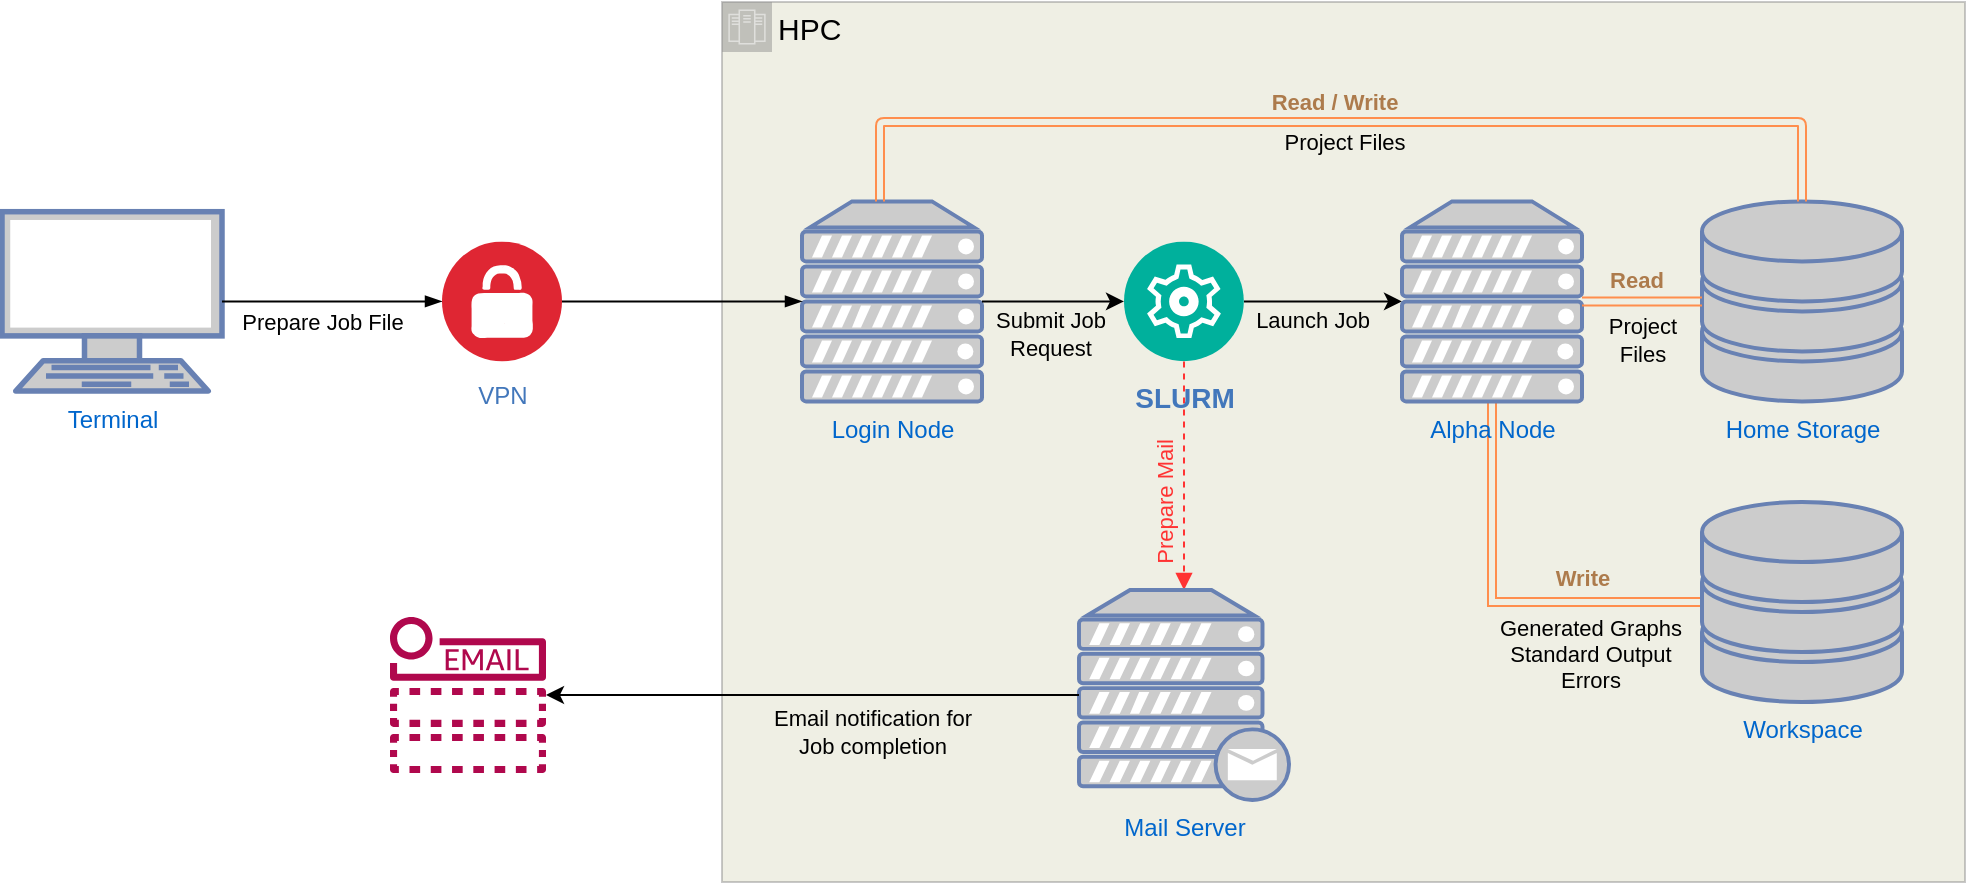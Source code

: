 <mxfile version="21.6.8" type="device">
  <diagram name="Page-1" id="ip5mfq6mZ9e08EdxUCp0">
    <mxGraphModel dx="1304" dy="762" grid="1" gridSize="10" guides="1" tooltips="1" connect="1" arrows="1" fold="1" page="1" pageScale="1" pageWidth="827" pageHeight="1169" math="0" shadow="0">
      <root>
        <mxCell id="0" />
        <mxCell id="1" parent="0" />
        <mxCell id="GM6LKakHsOpX3G1ed7Ud-50" value="&lt;font style=&quot;font-size: 15px;&quot;&gt;HPC&lt;/font&gt;" style="shape=mxgraph.ibm.box;prType=zone;fontStyle=0;verticalAlign=top;align=left;spacingLeft=32;spacingTop=4;fillColor=#DFE0CA;rounded=0;whiteSpace=wrap;html=1;strokeColor=#919191;strokeWidth=1;dashed=0;container=1;spacing=-4;collapsible=0;expand=0;recursiveResize=0;opacity=50;" vertex="1" parent="1">
          <mxGeometry x="460" y="80" width="621.5" height="440" as="geometry" />
        </mxCell>
        <mxCell id="GM6LKakHsOpX3G1ed7Ud-53" style="edgeStyle=orthogonalEdgeStyle;rounded=0;orthogonalLoop=1;jettySize=auto;html=1;" edge="1" parent="GM6LKakHsOpX3G1ed7Ud-50" source="GM6LKakHsOpX3G1ed7Ud-46" target="GM6LKakHsOpX3G1ed7Ud-4">
          <mxGeometry relative="1" as="geometry" />
        </mxCell>
        <mxCell id="GM6LKakHsOpX3G1ed7Ud-58" value="Launch Job" style="edgeLabel;html=1;align=center;verticalAlign=middle;resizable=0;points=[];labelBackgroundColor=none;" vertex="1" connectable="0" parent="GM6LKakHsOpX3G1ed7Ud-53">
          <mxGeometry x="-0.229" y="-3" relative="1" as="geometry">
            <mxPoint x="3" y="6" as="offset" />
          </mxGeometry>
        </mxCell>
        <mxCell id="GM6LKakHsOpX3G1ed7Ud-56" style="edgeStyle=orthogonalEdgeStyle;rounded=0;orthogonalLoop=1;jettySize=auto;html=1;labelBackgroundColor=#73FFB4;dashed=1;strokeColor=#FF3333;startArrow=none;startFill=0;endArrow=block;endFill=1;" edge="1" parent="GM6LKakHsOpX3G1ed7Ud-50" source="GM6LKakHsOpX3G1ed7Ud-46" target="GM6LKakHsOpX3G1ed7Ud-15">
          <mxGeometry relative="1" as="geometry" />
        </mxCell>
        <mxCell id="GM6LKakHsOpX3G1ed7Ud-70" value="Prepare Mail" style="edgeLabel;html=1;align=center;verticalAlign=middle;resizable=0;points=[];labelBackgroundColor=none;rotation=-90;fontColor=#FF3333;" vertex="1" connectable="0" parent="GM6LKakHsOpX3G1ed7Ud-56">
          <mxGeometry x="0.371" y="-2" relative="1" as="geometry">
            <mxPoint x="-8" y="-8" as="offset" />
          </mxGeometry>
        </mxCell>
        <mxCell id="GM6LKakHsOpX3G1ed7Ud-46" value="&lt;span style=&quot;&quot;&gt;&lt;b&gt;&lt;font style=&quot;font-size: 14px;&quot;&gt;SLURM&lt;/font&gt;&lt;/b&gt;&lt;/span&gt;" style="image;aspect=fixed;perimeter=ellipsePerimeter;html=1;align=center;shadow=0;dashed=0;fontColor=#4277BB;labelBackgroundColor=none;fontSize=12;spacingTop=3;image=img/lib/ibm/management/management.svg;labelBorderColor=none;imageBackground=none;" vertex="1" parent="GM6LKakHsOpX3G1ed7Ud-50">
          <mxGeometry x="201" y="119.69" width="60" height="60" as="geometry" />
        </mxCell>
        <mxCell id="GM6LKakHsOpX3G1ed7Ud-64" style="edgeStyle=orthogonalEdgeStyle;rounded=0;orthogonalLoop=1;jettySize=auto;html=1;shape=link;strokeColor=#FF8E4D;" edge="1" parent="GM6LKakHsOpX3G1ed7Ud-50" source="GM6LKakHsOpX3G1ed7Ud-4" target="GM6LKakHsOpX3G1ed7Ud-63">
          <mxGeometry relative="1" as="geometry">
            <Array as="points">
              <mxPoint x="385" y="300" />
            </Array>
          </mxGeometry>
        </mxCell>
        <mxCell id="GM6LKakHsOpX3G1ed7Ud-65" value="&lt;font color=&quot;#ad7b4c&quot;&gt;Write&lt;/font&gt;" style="edgeLabel;html=1;align=center;verticalAlign=middle;resizable=0;points=[];labelBackgroundColor=none;fontStyle=1" vertex="1" connectable="0" parent="GM6LKakHsOpX3G1ed7Ud-64">
          <mxGeometry x="0.31" y="4" relative="1" as="geometry">
            <mxPoint x="11" y="-8" as="offset" />
          </mxGeometry>
        </mxCell>
        <mxCell id="GM6LKakHsOpX3G1ed7Ud-68" value="Generated Graphs&lt;br&gt;Standard Output&lt;br&gt;Errors" style="edgeLabel;html=1;align=center;verticalAlign=middle;resizable=0;points=[];labelBackgroundColor=none;" vertex="1" connectable="0" parent="GM6LKakHsOpX3G1ed7Ud-64">
          <mxGeometry x="0.065" y="1" relative="1" as="geometry">
            <mxPoint x="40" y="27" as="offset" />
          </mxGeometry>
        </mxCell>
        <mxCell id="GM6LKakHsOpX3G1ed7Ud-4" value="Alpha Node" style="fontColor=#0066CC;verticalAlign=top;verticalLabelPosition=bottom;labelPosition=center;align=center;html=1;outlineConnect=0;fillColor=#CCCCCC;strokeColor=#6881B3;gradientColor=none;gradientDirection=north;strokeWidth=2;shape=mxgraph.networks.server;" vertex="1" parent="GM6LKakHsOpX3G1ed7Ud-50">
          <mxGeometry x="340" y="99.69" width="90" height="100" as="geometry" />
        </mxCell>
        <mxCell id="GM6LKakHsOpX3G1ed7Ud-6" value="Home Storage" style="fontColor=#0066CC;verticalAlign=top;verticalLabelPosition=bottom;labelPosition=center;align=center;html=1;outlineConnect=0;fillColor=#CCCCCC;strokeColor=#6881B3;gradientColor=none;gradientDirection=north;strokeWidth=2;shape=mxgraph.networks.storage;" vertex="1" parent="GM6LKakHsOpX3G1ed7Ud-50">
          <mxGeometry x="490" y="99.69" width="100" height="100" as="geometry" />
        </mxCell>
        <mxCell id="GM6LKakHsOpX3G1ed7Ud-37" style="edgeStyle=orthogonalEdgeStyle;rounded=0;orthogonalLoop=1;jettySize=auto;html=1;strokeColor=#FF8E4D;shape=link;" edge="1" parent="GM6LKakHsOpX3G1ed7Ud-50" source="GM6LKakHsOpX3G1ed7Ud-4" target="GM6LKakHsOpX3G1ed7Ud-6">
          <mxGeometry relative="1" as="geometry" />
        </mxCell>
        <mxCell id="GM6LKakHsOpX3G1ed7Ud-15" value="Mail Server" style="fontColor=#0066CC;verticalAlign=top;verticalLabelPosition=bottom;labelPosition=center;align=center;html=1;outlineConnect=0;fillColor=#CCCCCC;strokeColor=#6881B3;gradientColor=none;gradientDirection=north;strokeWidth=2;shape=mxgraph.networks.mail_server;" vertex="1" parent="GM6LKakHsOpX3G1ed7Ud-50">
          <mxGeometry x="178.5" y="294" width="105" height="105" as="geometry" />
        </mxCell>
        <mxCell id="GM6LKakHsOpX3G1ed7Ud-13" value="Login Node" style="fontColor=#0066CC;verticalAlign=top;verticalLabelPosition=bottom;labelPosition=center;align=center;html=1;outlineConnect=0;fillColor=#CCCCCC;strokeColor=#6881B3;gradientColor=none;gradientDirection=north;strokeWidth=2;shape=mxgraph.networks.server;" vertex="1" parent="GM6LKakHsOpX3G1ed7Ud-50">
          <mxGeometry x="40" y="99.69" width="90" height="100" as="geometry" />
        </mxCell>
        <mxCell id="GM6LKakHsOpX3G1ed7Ud-52" style="edgeStyle=orthogonalEdgeStyle;rounded=0;orthogonalLoop=1;jettySize=auto;html=1;" edge="1" parent="GM6LKakHsOpX3G1ed7Ud-50" source="GM6LKakHsOpX3G1ed7Ud-13" target="GM6LKakHsOpX3G1ed7Ud-46">
          <mxGeometry relative="1" as="geometry" />
        </mxCell>
        <mxCell id="GM6LKakHsOpX3G1ed7Ud-59" value="Submit Job&lt;br&gt;Request" style="edgeLabel;html=1;align=center;verticalAlign=middle;resizable=0;points=[];labelBackgroundColor=none;" vertex="1" connectable="0" parent="GM6LKakHsOpX3G1ed7Ud-52">
          <mxGeometry x="-0.187" y="1" relative="1" as="geometry">
            <mxPoint x="5" y="17" as="offset" />
          </mxGeometry>
        </mxCell>
        <mxCell id="GM6LKakHsOpX3G1ed7Ud-36" style="edgeStyle=orthogonalEdgeStyle;orthogonalLoop=1;jettySize=auto;html=1;strokeColor=#FF8E4D;rounded=1;shape=link;entryX=0.5;entryY=0;entryDx=0;entryDy=0;entryPerimeter=0;" edge="1" parent="GM6LKakHsOpX3G1ed7Ud-50" source="GM6LKakHsOpX3G1ed7Ud-13" target="GM6LKakHsOpX3G1ed7Ud-6">
          <mxGeometry relative="1" as="geometry">
            <Array as="points">
              <mxPoint x="79" y="60" />
              <mxPoint x="540" y="60" />
            </Array>
          </mxGeometry>
        </mxCell>
        <mxCell id="GM6LKakHsOpX3G1ed7Ud-61" value="Read / Write" style="edgeLabel;html=1;align=center;verticalAlign=middle;resizable=0;points=[];labelBackgroundColor=none;fontColor=#AD7B4C;fontStyle=1" vertex="1" connectable="0" parent="GM6LKakHsOpX3G1ed7Ud-36">
          <mxGeometry x="0.079" relative="1" as="geometry">
            <mxPoint x="-25" y="-10" as="offset" />
          </mxGeometry>
        </mxCell>
        <mxCell id="GM6LKakHsOpX3G1ed7Ud-66" value="Project Files" style="edgeLabel;html=1;align=center;verticalAlign=middle;resizable=0;points=[];fontColor=default;labelBackgroundColor=none;" vertex="1" connectable="0" parent="GM6LKakHsOpX3G1ed7Ud-36">
          <mxGeometry x="-0.031" y="-2" relative="1" as="geometry">
            <mxPoint x="9" y="8" as="offset" />
          </mxGeometry>
        </mxCell>
        <mxCell id="GM6LKakHsOpX3G1ed7Ud-62" value="Read" style="edgeLabel;html=1;align=center;verticalAlign=middle;resizable=0;points=[];labelBackgroundColor=none;fontColor=#AD7B4C;fontStyle=1" vertex="1" connectable="0" parent="GM6LKakHsOpX3G1ed7Ud-50">
          <mxGeometry x="459.995" y="140.002" as="geometry">
            <mxPoint x="-3" y="-1" as="offset" />
          </mxGeometry>
        </mxCell>
        <mxCell id="GM6LKakHsOpX3G1ed7Ud-63" value="Workspace" style="fontColor=#0066CC;verticalAlign=top;verticalLabelPosition=bottom;labelPosition=center;align=center;html=1;outlineConnect=0;fillColor=#CCCCCC;strokeColor=#6881B3;gradientColor=none;gradientDirection=north;strokeWidth=2;shape=mxgraph.networks.storage;" vertex="1" parent="GM6LKakHsOpX3G1ed7Ud-50">
          <mxGeometry x="490" y="250" width="100" height="100" as="geometry" />
        </mxCell>
        <mxCell id="GM6LKakHsOpX3G1ed7Ud-67" value="Project &lt;br&gt;Files" style="edgeLabel;html=1;align=center;verticalAlign=middle;resizable=0;points=[];fontColor=default;labelBackgroundColor=none;" vertex="1" connectable="0" parent="GM6LKakHsOpX3G1ed7Ud-50">
          <mxGeometry x="459.998" y="169.002" as="geometry" />
        </mxCell>
        <mxCell id="GM6LKakHsOpX3G1ed7Ud-41" style="edgeStyle=orthogonalEdgeStyle;rounded=0;orthogonalLoop=1;jettySize=auto;html=1;strokeWidth=1;endArrow=blockThin;endFill=1;shadow=0;exitX=1;exitY=0.5;exitDx=0;exitDy=0;" edge="1" parent="1" source="GM6LKakHsOpX3G1ed7Ud-47" target="GM6LKakHsOpX3G1ed7Ud-13">
          <mxGeometry relative="1" as="geometry">
            <mxPoint x="359" y="180" as="sourcePoint" />
            <mxPoint x="484.8" y="179.7" as="targetPoint" />
          </mxGeometry>
        </mxCell>
        <mxCell id="GM6LKakHsOpX3G1ed7Ud-1" value="Terminal" style="fontColor=#0066CC;verticalAlign=top;verticalLabelPosition=bottom;labelPosition=center;align=center;html=1;outlineConnect=0;fillColor=#CCCCCC;strokeColor=#6881B3;gradientColor=none;gradientDirection=north;strokeWidth=2;shape=mxgraph.networks.terminal;" vertex="1" parent="1">
          <mxGeometry x="100" y="184.85" width="110" height="89.69" as="geometry" />
        </mxCell>
        <mxCell id="GM6LKakHsOpX3G1ed7Ud-43" value="" style="rounded=0;orthogonalLoop=1;jettySize=auto;html=1;strokeWidth=1;endArrow=blockThin;endFill=1;shadow=0;edgeStyle=elbowEdgeStyle;elbow=horizontal;" edge="1" parent="1" source="GM6LKakHsOpX3G1ed7Ud-1" target="GM6LKakHsOpX3G1ed7Ud-47">
          <mxGeometry relative="1" as="geometry">
            <mxPoint x="130" y="177" as="sourcePoint" />
            <mxPoint x="279" y="180" as="targetPoint" />
          </mxGeometry>
        </mxCell>
        <mxCell id="GM6LKakHsOpX3G1ed7Ud-71" value="Prepare Job File" style="edgeLabel;html=1;align=center;verticalAlign=middle;resizable=0;points=[];" vertex="1" connectable="0" parent="GM6LKakHsOpX3G1ed7Ud-43">
          <mxGeometry x="0.25" y="1" relative="1" as="geometry">
            <mxPoint x="-19" y="11" as="offset" />
          </mxGeometry>
        </mxCell>
        <mxCell id="GM6LKakHsOpX3G1ed7Ud-47" value="VPN" style="image;aspect=fixed;perimeter=ellipsePerimeter;html=1;align=center;shadow=0;dashed=0;fontColor=#4277BB;labelBackgroundColor=default;fontSize=12;spacingTop=3;image=img/lib/ibm/security/vpn.svg;" vertex="1" parent="1">
          <mxGeometry x="320" y="199.69" width="60" height="60" as="geometry" />
        </mxCell>
        <mxCell id="GM6LKakHsOpX3G1ed7Ud-45" value="" style="sketch=0;outlineConnect=0;fontColor=#232F3E;gradientColor=none;fillColor=#B0084D;strokeColor=none;dashed=0;verticalLabelPosition=bottom;verticalAlign=top;align=center;html=1;fontSize=12;fontStyle=0;aspect=fixed;pointerEvents=1;shape=mxgraph.aws4.email_notification;" vertex="1" parent="1">
          <mxGeometry x="294" y="387.5" width="78" height="78" as="geometry" />
        </mxCell>
        <mxCell id="GM6LKakHsOpX3G1ed7Ud-57" style="edgeStyle=orthogonalEdgeStyle;rounded=0;orthogonalLoop=1;jettySize=auto;html=1;" edge="1" parent="1" source="GM6LKakHsOpX3G1ed7Ud-15" target="GM6LKakHsOpX3G1ed7Ud-45">
          <mxGeometry relative="1" as="geometry" />
        </mxCell>
        <mxCell id="GM6LKakHsOpX3G1ed7Ud-69" value="Email notification for &lt;br&gt;Job completion" style="edgeLabel;html=1;align=center;verticalAlign=middle;resizable=0;points=[];labelBackgroundColor=none;" vertex="1" connectable="0" parent="GM6LKakHsOpX3G1ed7Ud-57">
          <mxGeometry x="-0.072" y="-1" relative="1" as="geometry">
            <mxPoint x="20" y="19" as="offset" />
          </mxGeometry>
        </mxCell>
      </root>
    </mxGraphModel>
  </diagram>
</mxfile>
